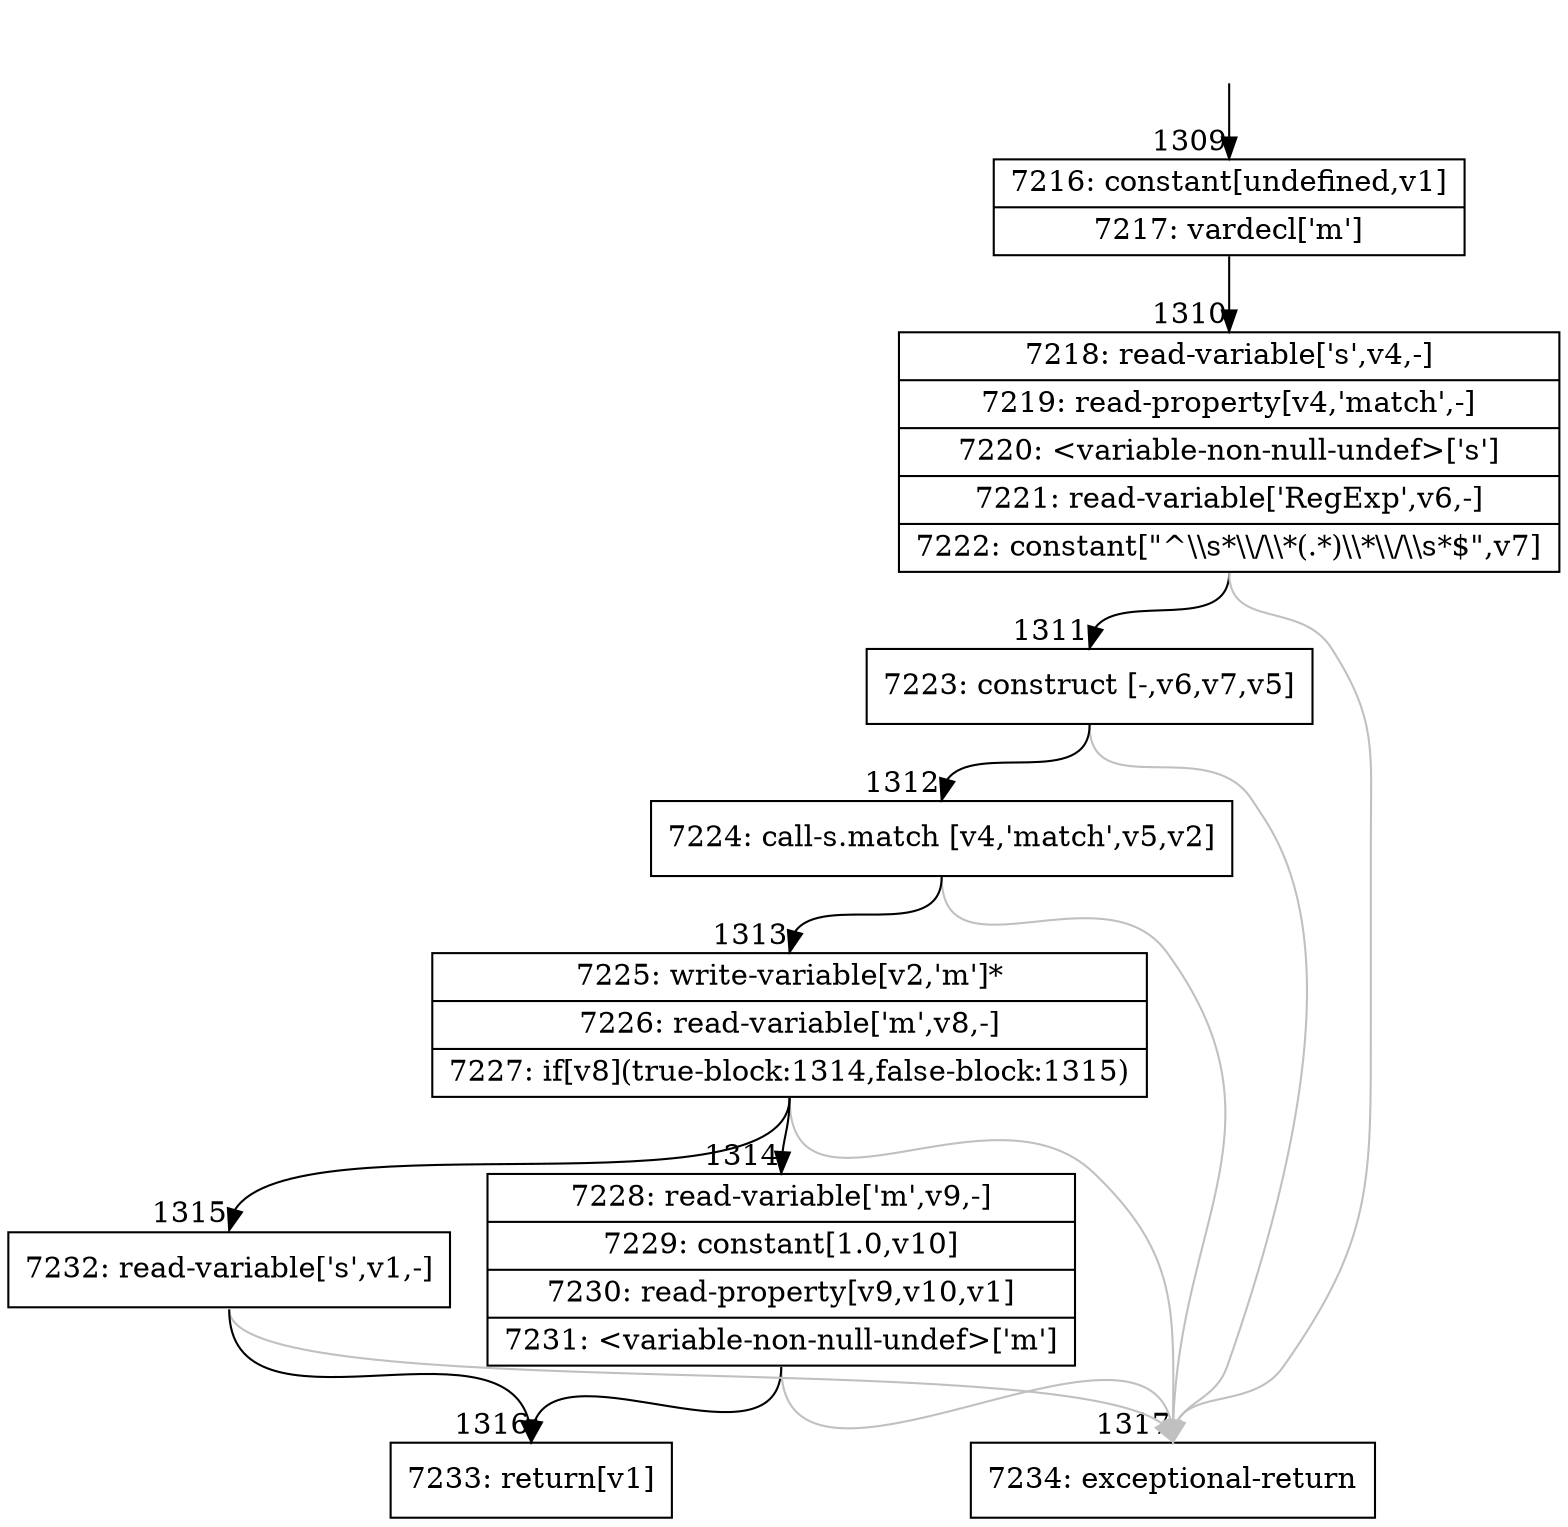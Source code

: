digraph {
rankdir="TD"
BB_entry92[shape=none,label=""];
BB_entry92 -> BB1309 [tailport=s, headport=n, headlabel="    1309"]
BB1309 [shape=record label="{7216: constant[undefined,v1]|7217: vardecl['m']}" ] 
BB1309 -> BB1310 [tailport=s, headport=n, headlabel="      1310"]
BB1310 [shape=record label="{7218: read-variable['s',v4,-]|7219: read-property[v4,'match',-]|7220: \<variable-non-null-undef\>['s']|7221: read-variable['RegExp',v6,-]|7222: constant[\"^\\\\s*\\\\/\\\\*(.*)\\\\*\\\\/\\\\s*$\",v7]}" ] 
BB1310 -> BB1311 [tailport=s, headport=n, headlabel="      1311"]
BB1310 -> BB1317 [tailport=s, headport=n, color=gray, headlabel="      1317"]
BB1311 [shape=record label="{7223: construct [-,v6,v7,v5]}" ] 
BB1311 -> BB1312 [tailport=s, headport=n, headlabel="      1312"]
BB1311 -> BB1317 [tailport=s, headport=n, color=gray]
BB1312 [shape=record label="{7224: call-s.match [v4,'match',v5,v2]}" ] 
BB1312 -> BB1313 [tailport=s, headport=n, headlabel="      1313"]
BB1312 -> BB1317 [tailport=s, headport=n, color=gray]
BB1313 [shape=record label="{7225: write-variable[v2,'m']*|7226: read-variable['m',v8,-]|7227: if[v8](true-block:1314,false-block:1315)}" ] 
BB1313 -> BB1314 [tailport=s, headport=n, headlabel="      1314"]
BB1313 -> BB1315 [tailport=s, headport=n, headlabel="      1315"]
BB1313 -> BB1317 [tailport=s, headport=n, color=gray]
BB1314 [shape=record label="{7228: read-variable['m',v9,-]|7229: constant[1.0,v10]|7230: read-property[v9,v10,v1]|7231: \<variable-non-null-undef\>['m']}" ] 
BB1314 -> BB1316 [tailport=s, headport=n, headlabel="      1316"]
BB1314 -> BB1317 [tailport=s, headport=n, color=gray]
BB1315 [shape=record label="{7232: read-variable['s',v1,-]}" ] 
BB1315 -> BB1316 [tailport=s, headport=n]
BB1315 -> BB1317 [tailport=s, headport=n, color=gray]
BB1316 [shape=record label="{7233: return[v1]}" ] 
BB1317 [shape=record label="{7234: exceptional-return}" ] 
//#$~ 666
}
